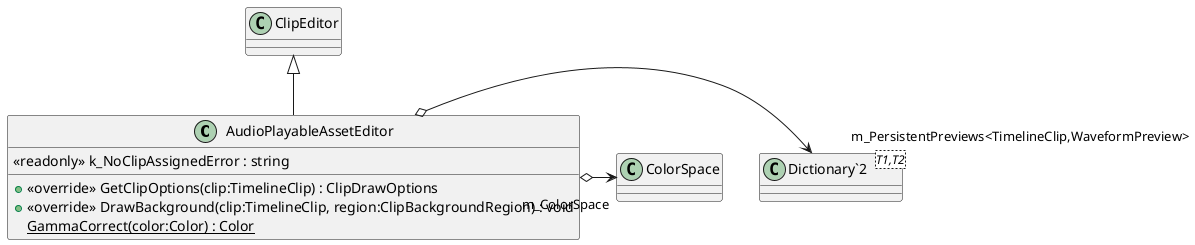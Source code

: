 @startuml
class AudioPlayableAssetEditor {
    <<readonly>> k_NoClipAssignedError : string
    + <<override>> GetClipOptions(clip:TimelineClip) : ClipDrawOptions
    + <<override>> DrawBackground(clip:TimelineClip, region:ClipBackgroundRegion) : void
    {static} GammaCorrect(color:Color) : Color
}
class "Dictionary`2"<T1,T2> {
}
ClipEditor <|-- AudioPlayableAssetEditor
AudioPlayableAssetEditor o-> "m_PersistentPreviews<TimelineClip,WaveformPreview>" "Dictionary`2"
AudioPlayableAssetEditor o-> "m_ColorSpace" ColorSpace
@enduml
